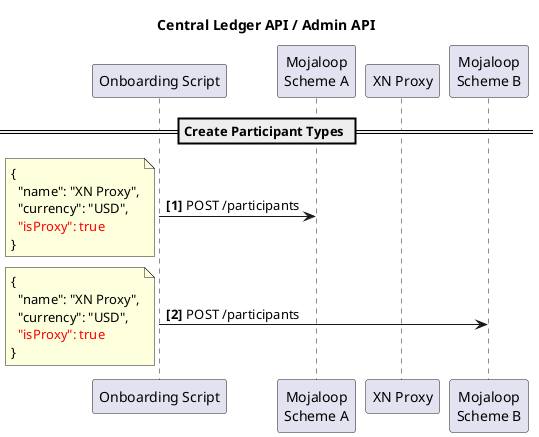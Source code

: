 @startuml SettingUpProxys
title Central Ledger API / Admin API

participant "Onboarding Script" as script
participant "Mojaloop\nScheme A" as schemeA
participant "XN Proxy" as xnp
participant "Mojaloop\nScheme B" as schemeB

autonumber 1 "<b>[0]"

== Create Participant Types ==

script -> schemeA: POST /participants
note left
{
  "name": "XN Proxy",
  "currency": "USD",
  <color:#ff0000>"isProxy": true
}
end note

script -> schemeB: POST /participants
note left
{
  "name": "XN Proxy",
  "currency": "USD",
  <color:#ff0000>"isProxy": true
}
end note

@enduml